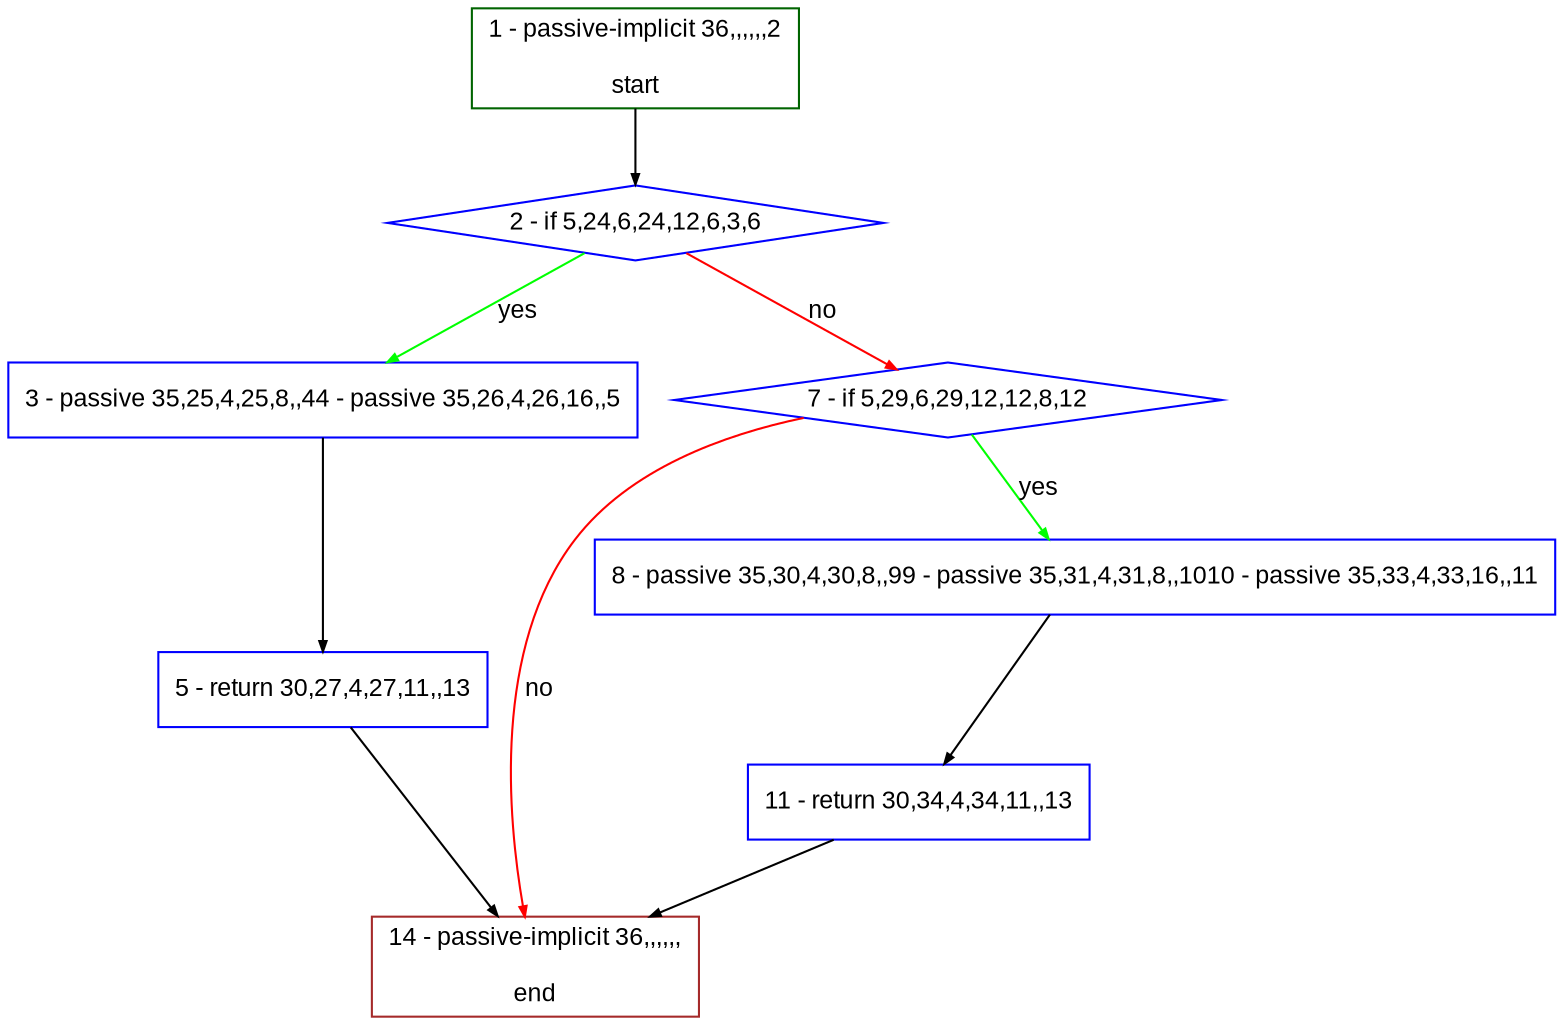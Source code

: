 digraph "" {
  graph [bgcolor="white", fillcolor="#FFFFCC", pack="true", packmode="clust", fontname="Arial", label="", fontsize="12", compound="true", style="rounded,filled"];
  node [node_initialized="no", fillcolor="white", fontname="Arial", label="", color="grey", fontsize="12", fixedsize="false", compound="true", shape="rectangle", style="filled"];
  edge [arrowtail="none", lhead="", fontcolor="black", fontname="Arial", label="", color="black", fontsize="12", arrowhead="normal", arrowsize="0.5", compound="true", ltail="", dir="forward"];
  __N1 [fillcolor="#ffffff", label="2 - if 5,24,6,24,12,6,3,6", color="#0000ff", shape="diamond", style="filled"];
  __N2 [fillcolor="#ffffff", label="1 - passive-implicit 36,,,,,,2\n\nstart", color="#006400", shape="box", style="filled"];
  __N3 [fillcolor="#ffffff", label="3 - passive 35,25,4,25,8,,44 - passive 35,26,4,26,16,,5", color="#0000ff", shape="box", style="filled"];
  __N4 [fillcolor="#ffffff", label="7 - if 5,29,6,29,12,12,8,12", color="#0000ff", shape="diamond", style="filled"];
  __N5 [fillcolor="#ffffff", label="5 - return 30,27,4,27,11,,13", color="#0000ff", shape="box", style="filled"];
  __N6 [fillcolor="#ffffff", label="14 - passive-implicit 36,,,,,,\n\nend", color="#a52a2a", shape="box", style="filled"];
  __N7 [fillcolor="#ffffff", label="8 - passive 35,30,4,30,8,,99 - passive 35,31,4,31,8,,1010 - passive 35,33,4,33,16,,11", color="#0000ff", shape="box", style="filled"];
  __N8 [fillcolor="#ffffff", label="11 - return 30,34,4,34,11,,13", color="#0000ff", shape="box", style="filled"];
  __N2 -> __N1 [arrowtail="none", color="#000000", label="", arrowhead="normal", dir="forward"];
  __N1 -> __N3 [arrowtail="none", color="#00ff00", label="yes", arrowhead="normal", dir="forward"];
  __N1 -> __N4 [arrowtail="none", color="#ff0000", label="no", arrowhead="normal", dir="forward"];
  __N3 -> __N5 [arrowtail="none", color="#000000", label="", arrowhead="normal", dir="forward"];
  __N5 -> __N6 [arrowtail="none", color="#000000", label="", arrowhead="normal", dir="forward"];
  __N4 -> __N7 [arrowtail="none", color="#00ff00", label="yes", arrowhead="normal", dir="forward"];
  __N4 -> __N6 [arrowtail="none", color="#ff0000", label="no", arrowhead="normal", dir="forward"];
  __N7 -> __N8 [arrowtail="none", color="#000000", label="", arrowhead="normal", dir="forward"];
  __N8 -> __N6 [arrowtail="none", color="#000000", label="", arrowhead="normal", dir="forward"];
}
